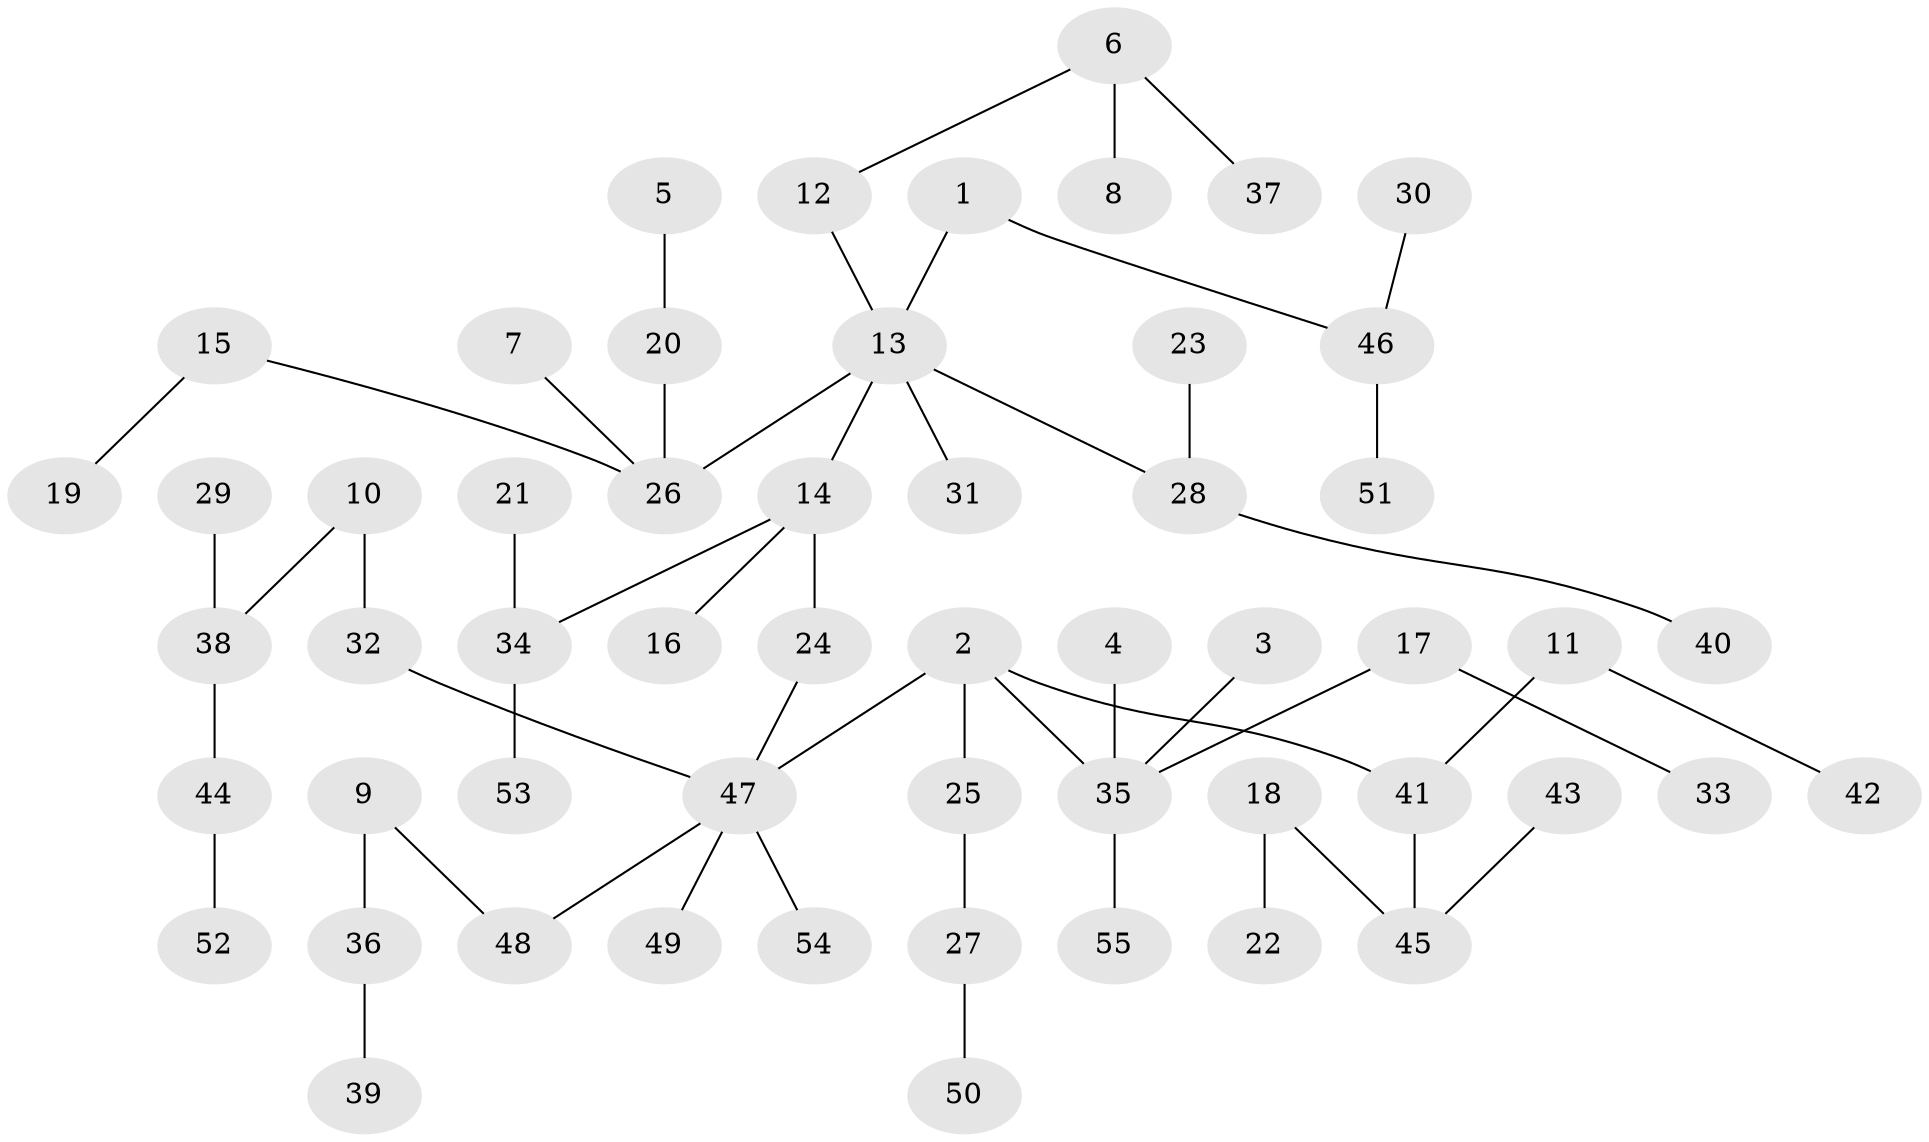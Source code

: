 // original degree distribution, {4: 0.08256880733944955, 5: 0.01834862385321101, 8: 0.01834862385321101, 2: 0.22935779816513763, 3: 0.12844036697247707, 6: 0.009174311926605505, 1: 0.5137614678899083}
// Generated by graph-tools (version 1.1) at 2025/02/03/09/25 03:02:21]
// undirected, 55 vertices, 54 edges
graph export_dot {
graph [start="1"]
  node [color=gray90,style=filled];
  1;
  2;
  3;
  4;
  5;
  6;
  7;
  8;
  9;
  10;
  11;
  12;
  13;
  14;
  15;
  16;
  17;
  18;
  19;
  20;
  21;
  22;
  23;
  24;
  25;
  26;
  27;
  28;
  29;
  30;
  31;
  32;
  33;
  34;
  35;
  36;
  37;
  38;
  39;
  40;
  41;
  42;
  43;
  44;
  45;
  46;
  47;
  48;
  49;
  50;
  51;
  52;
  53;
  54;
  55;
  1 -- 13 [weight=1.0];
  1 -- 46 [weight=1.0];
  2 -- 25 [weight=1.0];
  2 -- 35 [weight=1.0];
  2 -- 41 [weight=1.0];
  2 -- 47 [weight=1.0];
  3 -- 35 [weight=1.0];
  4 -- 35 [weight=1.0];
  5 -- 20 [weight=1.0];
  6 -- 8 [weight=1.0];
  6 -- 12 [weight=1.0];
  6 -- 37 [weight=1.0];
  7 -- 26 [weight=1.0];
  9 -- 36 [weight=1.0];
  9 -- 48 [weight=1.0];
  10 -- 32 [weight=1.0];
  10 -- 38 [weight=1.0];
  11 -- 41 [weight=1.0];
  11 -- 42 [weight=1.0];
  12 -- 13 [weight=1.0];
  13 -- 14 [weight=1.0];
  13 -- 26 [weight=1.0];
  13 -- 28 [weight=1.0];
  13 -- 31 [weight=1.0];
  14 -- 16 [weight=1.0];
  14 -- 24 [weight=1.0];
  14 -- 34 [weight=1.0];
  15 -- 19 [weight=1.0];
  15 -- 26 [weight=1.0];
  17 -- 33 [weight=1.0];
  17 -- 35 [weight=1.0];
  18 -- 22 [weight=1.0];
  18 -- 45 [weight=1.0];
  20 -- 26 [weight=1.0];
  21 -- 34 [weight=1.0];
  23 -- 28 [weight=1.0];
  24 -- 47 [weight=1.0];
  25 -- 27 [weight=1.0];
  27 -- 50 [weight=1.0];
  28 -- 40 [weight=1.0];
  29 -- 38 [weight=1.0];
  30 -- 46 [weight=1.0];
  32 -- 47 [weight=1.0];
  34 -- 53 [weight=1.0];
  35 -- 55 [weight=1.0];
  36 -- 39 [weight=1.0];
  38 -- 44 [weight=1.0];
  41 -- 45 [weight=1.0];
  43 -- 45 [weight=1.0];
  44 -- 52 [weight=1.0];
  46 -- 51 [weight=1.0];
  47 -- 48 [weight=1.0];
  47 -- 49 [weight=1.0];
  47 -- 54 [weight=1.0];
}
